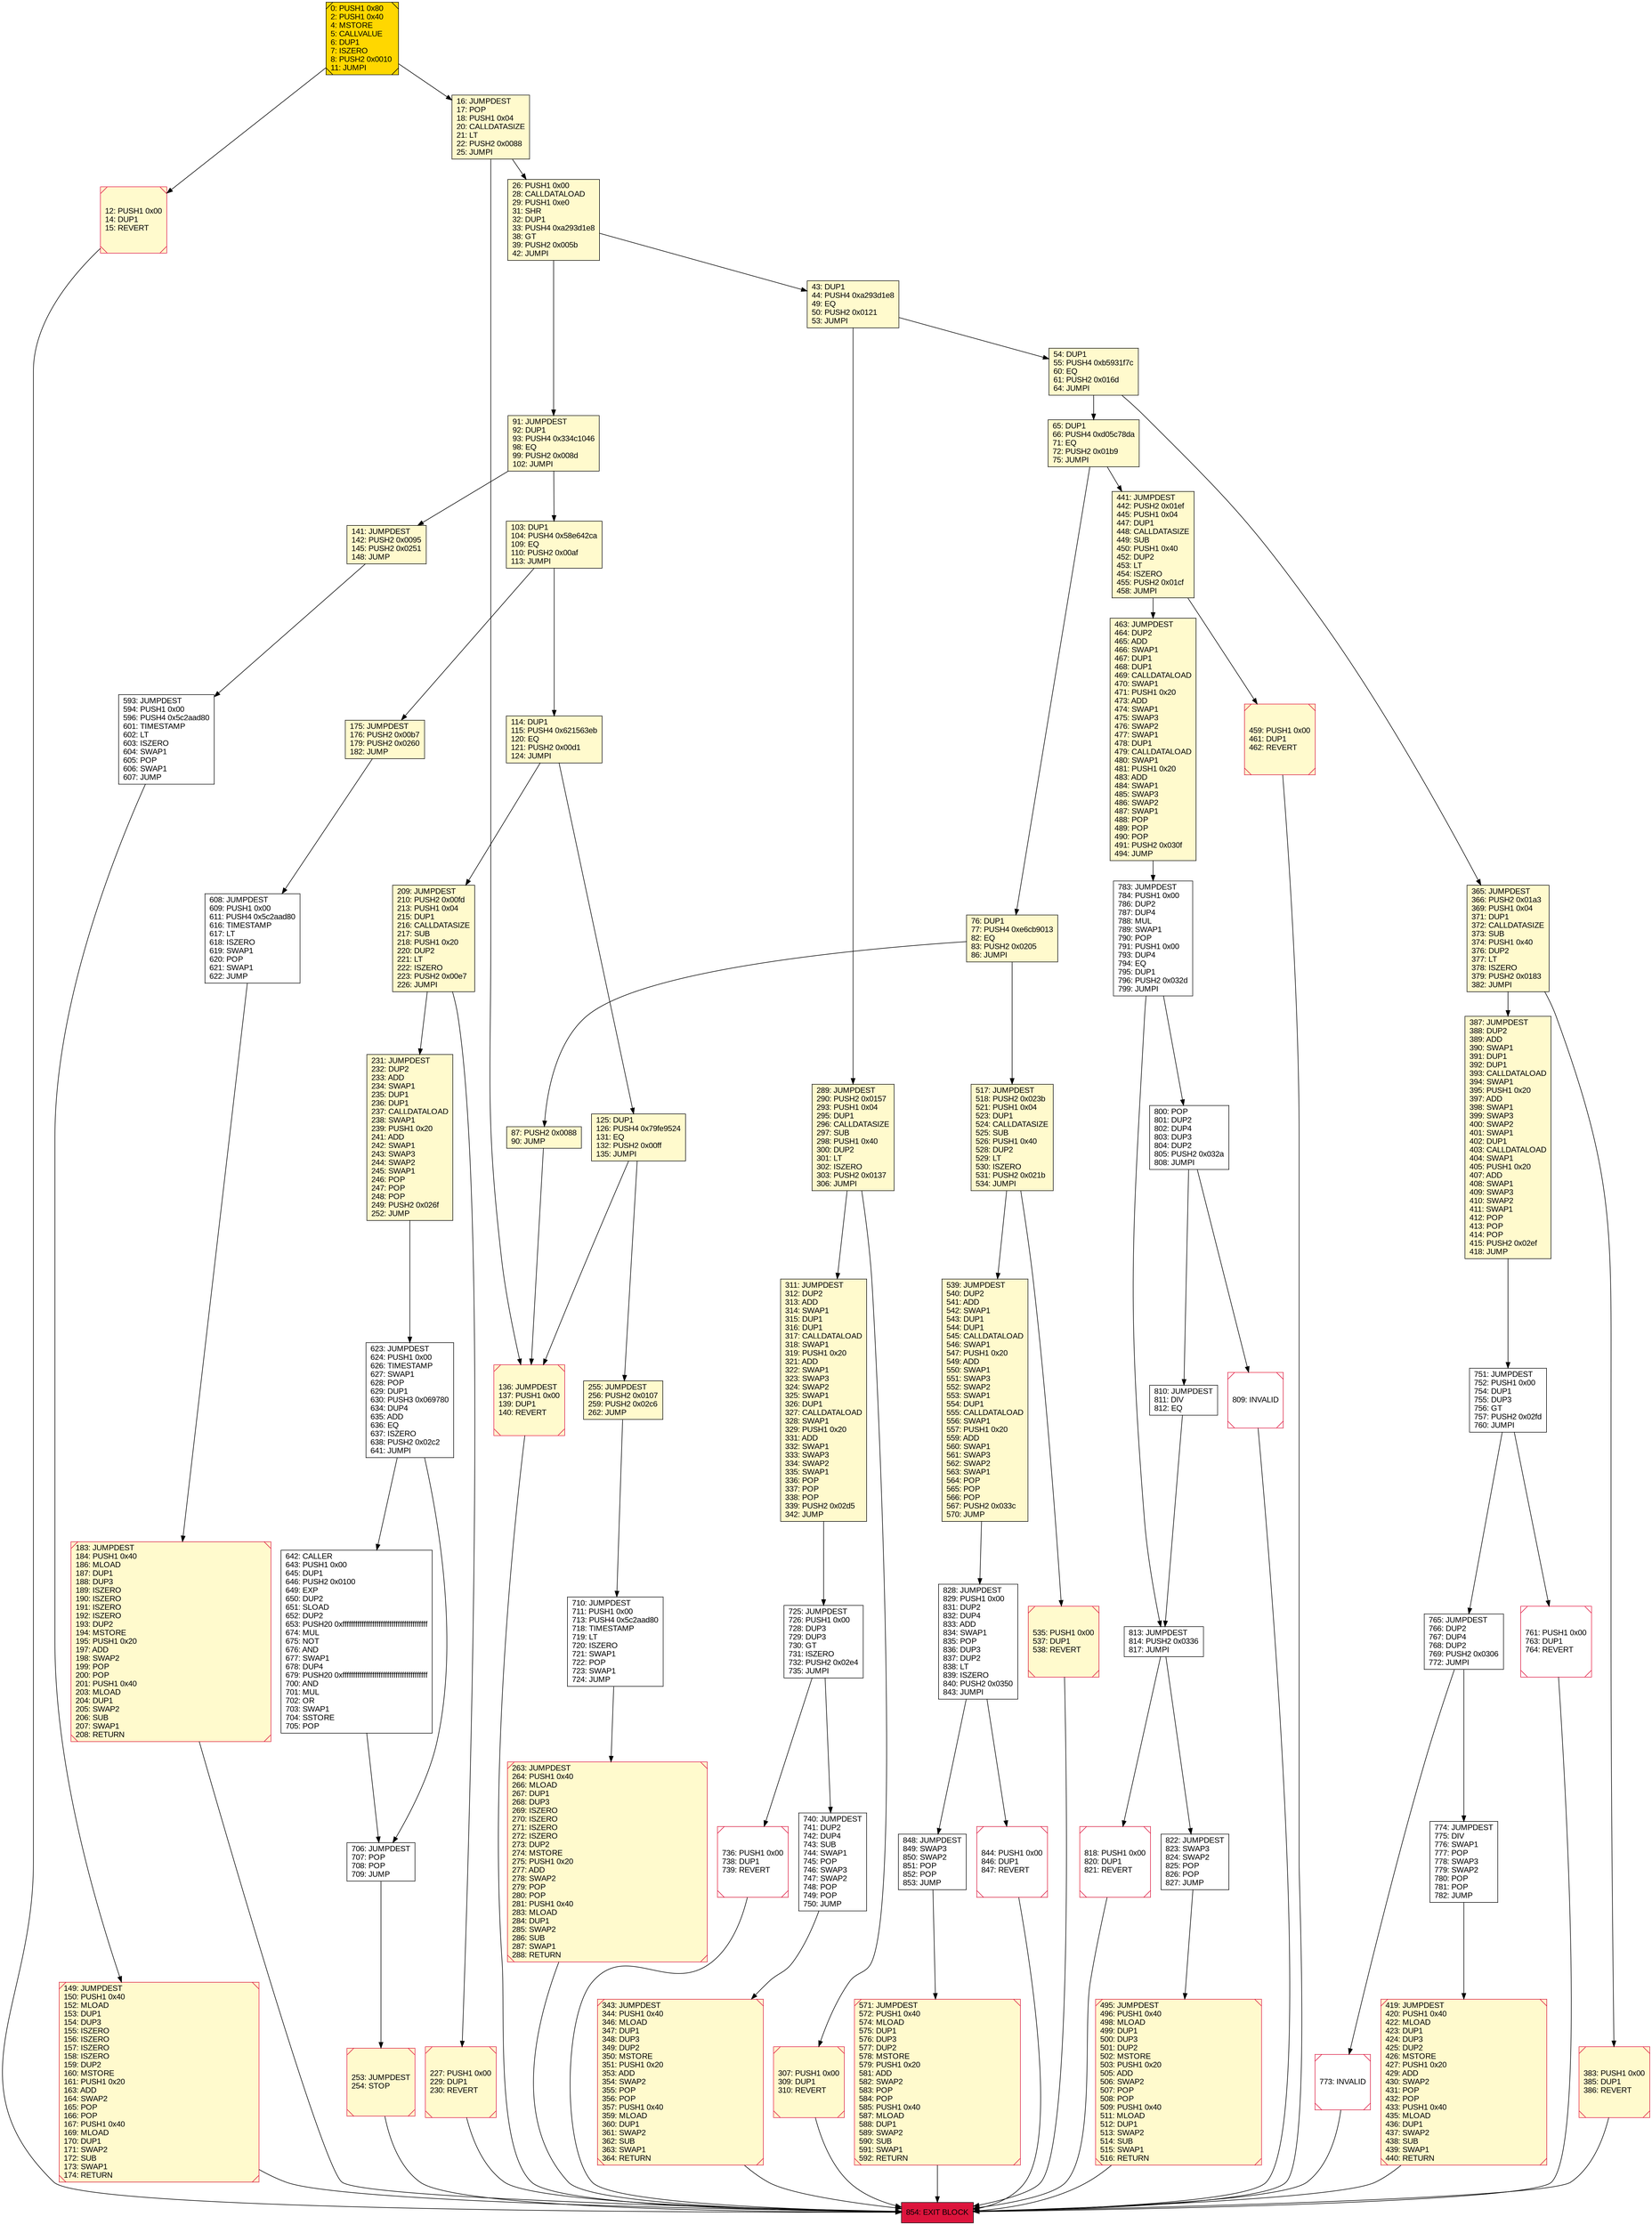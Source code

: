 digraph G {
bgcolor=transparent rankdir=UD;
node [shape=box style=filled color=black fillcolor=white fontname=arial fontcolor=black];
365 [label="365: JUMPDEST\l366: PUSH2 0x01a3\l369: PUSH1 0x04\l371: DUP1\l372: CALLDATASIZE\l373: SUB\l374: PUSH1 0x40\l376: DUP2\l377: LT\l378: ISZERO\l379: PUSH2 0x0183\l382: JUMPI\l" fillcolor=lemonchiffon ];
125 [label="125: DUP1\l126: PUSH4 0x79fe9524\l131: EQ\l132: PUSH2 0x00ff\l135: JUMPI\l" fillcolor=lemonchiffon ];
289 [label="289: JUMPDEST\l290: PUSH2 0x0157\l293: PUSH1 0x04\l295: DUP1\l296: CALLDATASIZE\l297: SUB\l298: PUSH1 0x40\l300: DUP2\l301: LT\l302: ISZERO\l303: PUSH2 0x0137\l306: JUMPI\l" fillcolor=lemonchiffon ];
141 [label="141: JUMPDEST\l142: PUSH2 0x0095\l145: PUSH2 0x0251\l148: JUMP\l" fillcolor=lemonchiffon ];
209 [label="209: JUMPDEST\l210: PUSH2 0x00fd\l213: PUSH1 0x04\l215: DUP1\l216: CALLDATASIZE\l217: SUB\l218: PUSH1 0x20\l220: DUP2\l221: LT\l222: ISZERO\l223: PUSH2 0x00e7\l226: JUMPI\l" fillcolor=lemonchiffon ];
571 [label="571: JUMPDEST\l572: PUSH1 0x40\l574: MLOAD\l575: DUP1\l576: DUP3\l577: DUP2\l578: MSTORE\l579: PUSH1 0x20\l581: ADD\l582: SWAP2\l583: POP\l584: POP\l585: PUSH1 0x40\l587: MLOAD\l588: DUP1\l589: SWAP2\l590: SUB\l591: SWAP1\l592: RETURN\l" fillcolor=lemonchiffon shape=Msquare color=crimson ];
706 [label="706: JUMPDEST\l707: POP\l708: POP\l709: JUMP\l" ];
183 [label="183: JUMPDEST\l184: PUSH1 0x40\l186: MLOAD\l187: DUP1\l188: DUP3\l189: ISZERO\l190: ISZERO\l191: ISZERO\l192: ISZERO\l193: DUP2\l194: MSTORE\l195: PUSH1 0x20\l197: ADD\l198: SWAP2\l199: POP\l200: POP\l201: PUSH1 0x40\l203: MLOAD\l204: DUP1\l205: SWAP2\l206: SUB\l207: SWAP1\l208: RETURN\l" fillcolor=lemonchiffon shape=Msquare color=crimson ];
136 [label="136: JUMPDEST\l137: PUSH1 0x00\l139: DUP1\l140: REVERT\l" fillcolor=lemonchiffon shape=Msquare color=crimson ];
642 [label="642: CALLER\l643: PUSH1 0x00\l645: DUP1\l646: PUSH2 0x0100\l649: EXP\l650: DUP2\l651: SLOAD\l652: DUP2\l653: PUSH20 0xffffffffffffffffffffffffffffffffffffffff\l674: MUL\l675: NOT\l676: AND\l677: SWAP1\l678: DUP4\l679: PUSH20 0xffffffffffffffffffffffffffffffffffffffff\l700: AND\l701: MUL\l702: OR\l703: SWAP1\l704: SSTORE\l705: POP\l" ];
822 [label="822: JUMPDEST\l823: SWAP3\l824: SWAP2\l825: POP\l826: POP\l827: JUMP\l" ];
419 [label="419: JUMPDEST\l420: PUSH1 0x40\l422: MLOAD\l423: DUP1\l424: DUP3\l425: DUP2\l426: MSTORE\l427: PUSH1 0x20\l429: ADD\l430: SWAP2\l431: POP\l432: POP\l433: PUSH1 0x40\l435: MLOAD\l436: DUP1\l437: SWAP2\l438: SUB\l439: SWAP1\l440: RETURN\l" fillcolor=lemonchiffon shape=Msquare color=crimson ];
307 [label="307: PUSH1 0x00\l309: DUP1\l310: REVERT\l" fillcolor=lemonchiffon shape=Msquare color=crimson ];
818 [label="818: PUSH1 0x00\l820: DUP1\l821: REVERT\l" shape=Msquare color=crimson ];
800 [label="800: POP\l801: DUP2\l802: DUP4\l803: DUP3\l804: DUP2\l805: PUSH2 0x032a\l808: JUMPI\l" ];
65 [label="65: DUP1\l66: PUSH4 0xd05c78da\l71: EQ\l72: PUSH2 0x01b9\l75: JUMPI\l" fillcolor=lemonchiffon ];
809 [label="809: INVALID\l" shape=Msquare color=crimson ];
725 [label="725: JUMPDEST\l726: PUSH1 0x00\l728: DUP3\l729: DUP3\l730: GT\l731: ISZERO\l732: PUSH2 0x02e4\l735: JUMPI\l" ];
0 [label="0: PUSH1 0x80\l2: PUSH1 0x40\l4: MSTORE\l5: CALLVALUE\l6: DUP1\l7: ISZERO\l8: PUSH2 0x0010\l11: JUMPI\l" fillcolor=lemonchiffon shape=Msquare fillcolor=gold ];
231 [label="231: JUMPDEST\l232: DUP2\l233: ADD\l234: SWAP1\l235: DUP1\l236: DUP1\l237: CALLDATALOAD\l238: SWAP1\l239: PUSH1 0x20\l241: ADD\l242: SWAP1\l243: SWAP3\l244: SWAP2\l245: SWAP1\l246: POP\l247: POP\l248: POP\l249: PUSH2 0x026f\l252: JUMP\l" fillcolor=lemonchiffon ];
76 [label="76: DUP1\l77: PUSH4 0xe6cb9013\l82: EQ\l83: PUSH2 0x0205\l86: JUMPI\l" fillcolor=lemonchiffon ];
765 [label="765: JUMPDEST\l766: DUP2\l767: DUP4\l768: DUP2\l769: PUSH2 0x0306\l772: JUMPI\l" ];
149 [label="149: JUMPDEST\l150: PUSH1 0x40\l152: MLOAD\l153: DUP1\l154: DUP3\l155: ISZERO\l156: ISZERO\l157: ISZERO\l158: ISZERO\l159: DUP2\l160: MSTORE\l161: PUSH1 0x20\l163: ADD\l164: SWAP2\l165: POP\l166: POP\l167: PUSH1 0x40\l169: MLOAD\l170: DUP1\l171: SWAP2\l172: SUB\l173: SWAP1\l174: RETURN\l" fillcolor=lemonchiffon shape=Msquare color=crimson ];
387 [label="387: JUMPDEST\l388: DUP2\l389: ADD\l390: SWAP1\l391: DUP1\l392: DUP1\l393: CALLDATALOAD\l394: SWAP1\l395: PUSH1 0x20\l397: ADD\l398: SWAP1\l399: SWAP3\l400: SWAP2\l401: SWAP1\l402: DUP1\l403: CALLDATALOAD\l404: SWAP1\l405: PUSH1 0x20\l407: ADD\l408: SWAP1\l409: SWAP3\l410: SWAP2\l411: SWAP1\l412: POP\l413: POP\l414: POP\l415: PUSH2 0x02ef\l418: JUMP\l" fillcolor=lemonchiffon ];
12 [label="12: PUSH1 0x00\l14: DUP1\l15: REVERT\l" fillcolor=lemonchiffon shape=Msquare color=crimson ];
54 [label="54: DUP1\l55: PUSH4 0xb5931f7c\l60: EQ\l61: PUSH2 0x016d\l64: JUMPI\l" fillcolor=lemonchiffon ];
810 [label="810: JUMPDEST\l811: DIV\l812: EQ\l" ];
517 [label="517: JUMPDEST\l518: PUSH2 0x023b\l521: PUSH1 0x04\l523: DUP1\l524: CALLDATASIZE\l525: SUB\l526: PUSH1 0x40\l528: DUP2\l529: LT\l530: ISZERO\l531: PUSH2 0x021b\l534: JUMPI\l" fillcolor=lemonchiffon ];
535 [label="535: PUSH1 0x00\l537: DUP1\l538: REVERT\l" fillcolor=lemonchiffon shape=Msquare color=crimson ];
773 [label="773: INVALID\l" shape=Msquare color=crimson ];
263 [label="263: JUMPDEST\l264: PUSH1 0x40\l266: MLOAD\l267: DUP1\l268: DUP3\l269: ISZERO\l270: ISZERO\l271: ISZERO\l272: ISZERO\l273: DUP2\l274: MSTORE\l275: PUSH1 0x20\l277: ADD\l278: SWAP2\l279: POP\l280: POP\l281: PUSH1 0x40\l283: MLOAD\l284: DUP1\l285: SWAP2\l286: SUB\l287: SWAP1\l288: RETURN\l" fillcolor=lemonchiffon shape=Msquare color=crimson ];
91 [label="91: JUMPDEST\l92: DUP1\l93: PUSH4 0x334c1046\l98: EQ\l99: PUSH2 0x008d\l102: JUMPI\l" fillcolor=lemonchiffon ];
828 [label="828: JUMPDEST\l829: PUSH1 0x00\l831: DUP2\l832: DUP4\l833: ADD\l834: SWAP1\l835: POP\l836: DUP3\l837: DUP2\l838: LT\l839: ISZERO\l840: PUSH2 0x0350\l843: JUMPI\l" ];
736 [label="736: PUSH1 0x00\l738: DUP1\l739: REVERT\l" shape=Msquare color=crimson ];
227 [label="227: PUSH1 0x00\l229: DUP1\l230: REVERT\l" fillcolor=lemonchiffon shape=Msquare color=crimson ];
593 [label="593: JUMPDEST\l594: PUSH1 0x00\l596: PUSH4 0x5c2aad80\l601: TIMESTAMP\l602: LT\l603: ISZERO\l604: SWAP1\l605: POP\l606: SWAP1\l607: JUMP\l" ];
783 [label="783: JUMPDEST\l784: PUSH1 0x00\l786: DUP2\l787: DUP4\l788: MUL\l789: SWAP1\l790: POP\l791: PUSH1 0x00\l793: DUP4\l794: EQ\l795: DUP1\l796: PUSH2 0x032d\l799: JUMPI\l" ];
463 [label="463: JUMPDEST\l464: DUP2\l465: ADD\l466: SWAP1\l467: DUP1\l468: DUP1\l469: CALLDATALOAD\l470: SWAP1\l471: PUSH1 0x20\l473: ADD\l474: SWAP1\l475: SWAP3\l476: SWAP2\l477: SWAP1\l478: DUP1\l479: CALLDATALOAD\l480: SWAP1\l481: PUSH1 0x20\l483: ADD\l484: SWAP1\l485: SWAP3\l486: SWAP2\l487: SWAP1\l488: POP\l489: POP\l490: POP\l491: PUSH2 0x030f\l494: JUMP\l" fillcolor=lemonchiffon ];
311 [label="311: JUMPDEST\l312: DUP2\l313: ADD\l314: SWAP1\l315: DUP1\l316: DUP1\l317: CALLDATALOAD\l318: SWAP1\l319: PUSH1 0x20\l321: ADD\l322: SWAP1\l323: SWAP3\l324: SWAP2\l325: SWAP1\l326: DUP1\l327: CALLDATALOAD\l328: SWAP1\l329: PUSH1 0x20\l331: ADD\l332: SWAP1\l333: SWAP3\l334: SWAP2\l335: SWAP1\l336: POP\l337: POP\l338: POP\l339: PUSH2 0x02d5\l342: JUMP\l" fillcolor=lemonchiffon ];
710 [label="710: JUMPDEST\l711: PUSH1 0x00\l713: PUSH4 0x5c2aad80\l718: TIMESTAMP\l719: LT\l720: ISZERO\l721: SWAP1\l722: POP\l723: SWAP1\l724: JUMP\l" ];
774 [label="774: JUMPDEST\l775: DIV\l776: SWAP1\l777: POP\l778: SWAP3\l779: SWAP2\l780: POP\l781: POP\l782: JUMP\l" ];
854 [label="854: EXIT BLOCK\l" fillcolor=crimson ];
761 [label="761: PUSH1 0x00\l763: DUP1\l764: REVERT\l" shape=Msquare color=crimson ];
103 [label="103: DUP1\l104: PUSH4 0x58e642ca\l109: EQ\l110: PUSH2 0x00af\l113: JUMPI\l" fillcolor=lemonchiffon ];
255 [label="255: JUMPDEST\l256: PUSH2 0x0107\l259: PUSH2 0x02c6\l262: JUMP\l" fillcolor=lemonchiffon ];
114 [label="114: DUP1\l115: PUSH4 0x621563eb\l120: EQ\l121: PUSH2 0x00d1\l124: JUMPI\l" fillcolor=lemonchiffon ];
751 [label="751: JUMPDEST\l752: PUSH1 0x00\l754: DUP1\l755: DUP3\l756: GT\l757: PUSH2 0x02fd\l760: JUMPI\l" ];
495 [label="495: JUMPDEST\l496: PUSH1 0x40\l498: MLOAD\l499: DUP1\l500: DUP3\l501: DUP2\l502: MSTORE\l503: PUSH1 0x20\l505: ADD\l506: SWAP2\l507: POP\l508: POP\l509: PUSH1 0x40\l511: MLOAD\l512: DUP1\l513: SWAP2\l514: SUB\l515: SWAP1\l516: RETURN\l" fillcolor=lemonchiffon shape=Msquare color=crimson ];
740 [label="740: JUMPDEST\l741: DUP2\l742: DUP4\l743: SUB\l744: SWAP1\l745: POP\l746: SWAP3\l747: SWAP2\l748: POP\l749: POP\l750: JUMP\l" ];
43 [label="43: DUP1\l44: PUSH4 0xa293d1e8\l49: EQ\l50: PUSH2 0x0121\l53: JUMPI\l" fillcolor=lemonchiffon ];
383 [label="383: PUSH1 0x00\l385: DUP1\l386: REVERT\l" fillcolor=lemonchiffon shape=Msquare color=crimson ];
343 [label="343: JUMPDEST\l344: PUSH1 0x40\l346: MLOAD\l347: DUP1\l348: DUP3\l349: DUP2\l350: MSTORE\l351: PUSH1 0x20\l353: ADD\l354: SWAP2\l355: POP\l356: POP\l357: PUSH1 0x40\l359: MLOAD\l360: DUP1\l361: SWAP2\l362: SUB\l363: SWAP1\l364: RETURN\l" fillcolor=lemonchiffon shape=Msquare color=crimson ];
623 [label="623: JUMPDEST\l624: PUSH1 0x00\l626: TIMESTAMP\l627: SWAP1\l628: POP\l629: DUP1\l630: PUSH3 0x069780\l634: DUP4\l635: ADD\l636: EQ\l637: ISZERO\l638: PUSH2 0x02c2\l641: JUMPI\l" ];
848 [label="848: JUMPDEST\l849: SWAP3\l850: SWAP2\l851: POP\l852: POP\l853: JUMP\l" ];
253 [label="253: JUMPDEST\l254: STOP\l" fillcolor=lemonchiffon shape=Msquare color=crimson ];
459 [label="459: PUSH1 0x00\l461: DUP1\l462: REVERT\l" fillcolor=lemonchiffon shape=Msquare color=crimson ];
844 [label="844: PUSH1 0x00\l846: DUP1\l847: REVERT\l" shape=Msquare color=crimson ];
26 [label="26: PUSH1 0x00\l28: CALLDATALOAD\l29: PUSH1 0xe0\l31: SHR\l32: DUP1\l33: PUSH4 0xa293d1e8\l38: GT\l39: PUSH2 0x005b\l42: JUMPI\l" fillcolor=lemonchiffon ];
87 [label="87: PUSH2 0x0088\l90: JUMP\l" fillcolor=lemonchiffon ];
16 [label="16: JUMPDEST\l17: POP\l18: PUSH1 0x04\l20: CALLDATASIZE\l21: LT\l22: PUSH2 0x0088\l25: JUMPI\l" fillcolor=lemonchiffon ];
608 [label="608: JUMPDEST\l609: PUSH1 0x00\l611: PUSH4 0x5c2aad80\l616: TIMESTAMP\l617: LT\l618: ISZERO\l619: SWAP1\l620: POP\l621: SWAP1\l622: JUMP\l" ];
175 [label="175: JUMPDEST\l176: PUSH2 0x00b7\l179: PUSH2 0x0260\l182: JUMP\l" fillcolor=lemonchiffon ];
539 [label="539: JUMPDEST\l540: DUP2\l541: ADD\l542: SWAP1\l543: DUP1\l544: DUP1\l545: CALLDATALOAD\l546: SWAP1\l547: PUSH1 0x20\l549: ADD\l550: SWAP1\l551: SWAP3\l552: SWAP2\l553: SWAP1\l554: DUP1\l555: CALLDATALOAD\l556: SWAP1\l557: PUSH1 0x20\l559: ADD\l560: SWAP1\l561: SWAP3\l562: SWAP2\l563: SWAP1\l564: POP\l565: POP\l566: POP\l567: PUSH2 0x033c\l570: JUMP\l" fillcolor=lemonchiffon ];
813 [label="813: JUMPDEST\l814: PUSH2 0x0336\l817: JUMPI\l" ];
441 [label="441: JUMPDEST\l442: PUSH2 0x01ef\l445: PUSH1 0x04\l447: DUP1\l448: CALLDATASIZE\l449: SUB\l450: PUSH1 0x40\l452: DUP2\l453: LT\l454: ISZERO\l455: PUSH2 0x01cf\l458: JUMPI\l" fillcolor=lemonchiffon ];
103 -> 114;
517 -> 535;
800 -> 809;
642 -> 706;
751 -> 761;
16 -> 26;
383 -> 854;
495 -> 854;
65 -> 76;
255 -> 710;
125 -> 136;
175 -> 608;
761 -> 854;
463 -> 783;
227 -> 854;
441 -> 459;
289 -> 307;
736 -> 854;
765 -> 773;
209 -> 231;
103 -> 175;
800 -> 810;
54 -> 65;
365 -> 387;
828 -> 848;
76 -> 517;
26 -> 43;
828 -> 844;
343 -> 854;
54 -> 365;
0 -> 12;
441 -> 463;
740 -> 343;
91 -> 141;
539 -> 828;
844 -> 854;
459 -> 854;
783 -> 813;
253 -> 854;
809 -> 854;
774 -> 419;
141 -> 593;
209 -> 227;
307 -> 854;
818 -> 854;
419 -> 854;
810 -> 813;
289 -> 311;
725 -> 740;
26 -> 91;
517 -> 539;
783 -> 800;
822 -> 495;
725 -> 736;
311 -> 725;
43 -> 289;
114 -> 125;
125 -> 255;
136 -> 854;
114 -> 209;
183 -> 854;
571 -> 854;
365 -> 383;
535 -> 854;
706 -> 253;
848 -> 571;
623 -> 706;
623 -> 642;
91 -> 103;
813 -> 818;
65 -> 441;
710 -> 263;
43 -> 54;
773 -> 854;
0 -> 16;
76 -> 87;
263 -> 854;
593 -> 149;
765 -> 774;
813 -> 822;
231 -> 623;
387 -> 751;
16 -> 136;
12 -> 854;
608 -> 183;
87 -> 136;
149 -> 854;
751 -> 765;
}